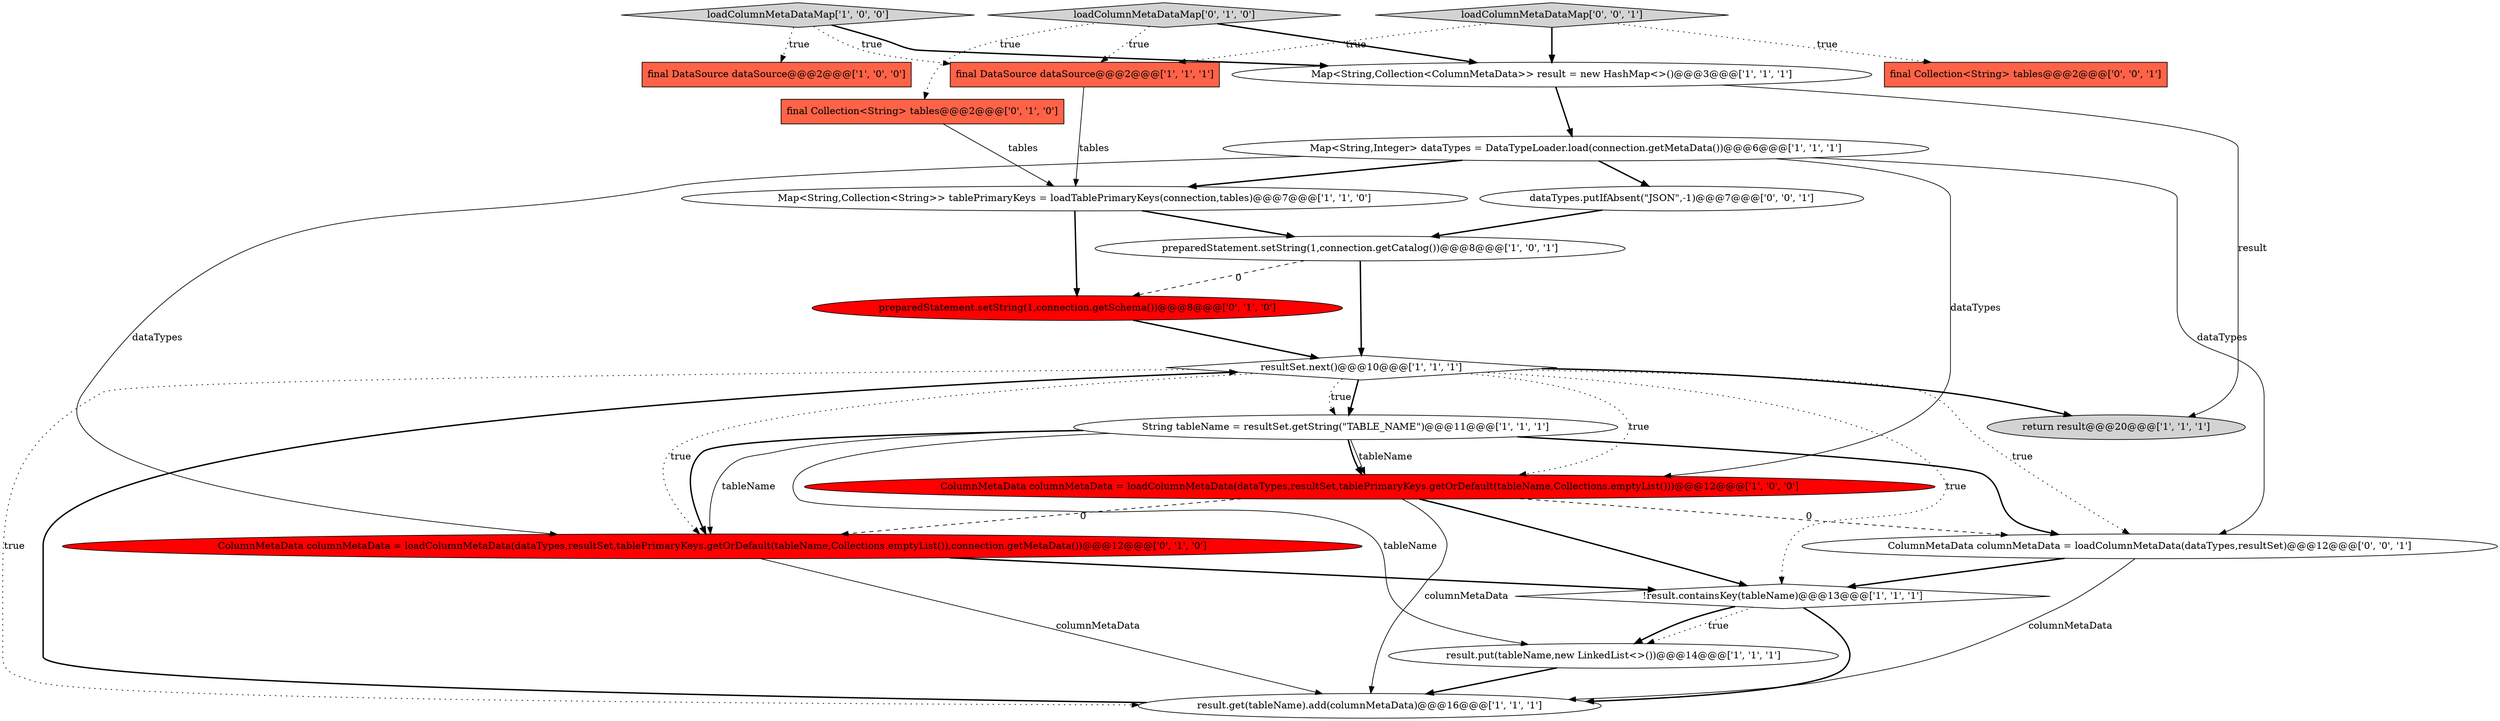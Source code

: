 digraph {
2 [style = filled, label = "loadColumnMetaDataMap['1', '0', '0']", fillcolor = lightgray, shape = diamond image = "AAA0AAABBB1BBB"];
10 [style = filled, label = "final DataSource dataSource@@@2@@@['1', '1', '1']", fillcolor = tomato, shape = box image = "AAA0AAABBB1BBB"];
8 [style = filled, label = "Map<String,Integer> dataTypes = DataTypeLoader.load(connection.getMetaData())@@@6@@@['1', '1', '1']", fillcolor = white, shape = ellipse image = "AAA0AAABBB1BBB"];
4 [style = filled, label = "String tableName = resultSet.getString(\"TABLE_NAME\")@@@11@@@['1', '1', '1']", fillcolor = white, shape = ellipse image = "AAA0AAABBB1BBB"];
18 [style = filled, label = "ColumnMetaData columnMetaData = loadColumnMetaData(dataTypes,resultSet)@@@12@@@['0', '0', '1']", fillcolor = white, shape = ellipse image = "AAA0AAABBB3BBB"];
5 [style = filled, label = "preparedStatement.setString(1,connection.getCatalog())@@@8@@@['1', '0', '1']", fillcolor = white, shape = ellipse image = "AAA0AAABBB1BBB"];
7 [style = filled, label = "Map<String,Collection<ColumnMetaData>> result = new HashMap<>()@@@3@@@['1', '1', '1']", fillcolor = white, shape = ellipse image = "AAA0AAABBB1BBB"];
21 [style = filled, label = "loadColumnMetaDataMap['0', '0', '1']", fillcolor = lightgray, shape = diamond image = "AAA0AAABBB3BBB"];
0 [style = filled, label = "resultSet.next()@@@10@@@['1', '1', '1']", fillcolor = white, shape = diamond image = "AAA0AAABBB1BBB"];
6 [style = filled, label = "Map<String,Collection<String>> tablePrimaryKeys = loadTablePrimaryKeys(connection,tables)@@@7@@@['1', '1', '0']", fillcolor = white, shape = ellipse image = "AAA0AAABBB1BBB"];
12 [style = filled, label = "!result.containsKey(tableName)@@@13@@@['1', '1', '1']", fillcolor = white, shape = diamond image = "AAA0AAABBB1BBB"];
14 [style = filled, label = "loadColumnMetaDataMap['0', '1', '0']", fillcolor = lightgray, shape = diamond image = "AAA0AAABBB2BBB"];
3 [style = filled, label = "final DataSource dataSource@@@2@@@['1', '0', '0']", fillcolor = tomato, shape = box image = "AAA0AAABBB1BBB"];
16 [style = filled, label = "preparedStatement.setString(1,connection.getSchema())@@@8@@@['0', '1', '0']", fillcolor = red, shape = ellipse image = "AAA1AAABBB2BBB"];
19 [style = filled, label = "dataTypes.putIfAbsent(\"JSON\",-1)@@@7@@@['0', '0', '1']", fillcolor = white, shape = ellipse image = "AAA0AAABBB3BBB"];
20 [style = filled, label = "final Collection<String> tables@@@2@@@['0', '0', '1']", fillcolor = tomato, shape = box image = "AAA0AAABBB3BBB"];
15 [style = filled, label = "final Collection<String> tables@@@2@@@['0', '1', '0']", fillcolor = tomato, shape = box image = "AAA0AAABBB2BBB"];
17 [style = filled, label = "ColumnMetaData columnMetaData = loadColumnMetaData(dataTypes,resultSet,tablePrimaryKeys.getOrDefault(tableName,Collections.emptyList()),connection.getMetaData())@@@12@@@['0', '1', '0']", fillcolor = red, shape = ellipse image = "AAA1AAABBB2BBB"];
11 [style = filled, label = "ColumnMetaData columnMetaData = loadColumnMetaData(dataTypes,resultSet,tablePrimaryKeys.getOrDefault(tableName,Collections.emptyList()))@@@12@@@['1', '0', '0']", fillcolor = red, shape = ellipse image = "AAA1AAABBB1BBB"];
9 [style = filled, label = "return result@@@20@@@['1', '1', '1']", fillcolor = lightgray, shape = ellipse image = "AAA0AAABBB1BBB"];
1 [style = filled, label = "result.put(tableName,new LinkedList<>())@@@14@@@['1', '1', '1']", fillcolor = white, shape = ellipse image = "AAA0AAABBB1BBB"];
13 [style = filled, label = "result.get(tableName).add(columnMetaData)@@@16@@@['1', '1', '1']", fillcolor = white, shape = ellipse image = "AAA0AAABBB1BBB"];
2->3 [style = dotted, label="true"];
2->10 [style = dotted, label="true"];
0->12 [style = dotted, label="true"];
0->9 [style = bold, label=""];
16->0 [style = bold, label=""];
21->20 [style = dotted, label="true"];
0->13 [style = dotted, label="true"];
4->17 [style = bold, label=""];
0->18 [style = dotted, label="true"];
8->19 [style = bold, label=""];
0->4 [style = dotted, label="true"];
18->12 [style = bold, label=""];
12->1 [style = dotted, label="true"];
8->6 [style = bold, label=""];
11->12 [style = bold, label=""];
4->18 [style = bold, label=""];
11->17 [style = dashed, label="0"];
21->10 [style = dotted, label="true"];
4->11 [style = solid, label="tableName"];
7->8 [style = bold, label=""];
12->1 [style = bold, label=""];
1->13 [style = bold, label=""];
14->10 [style = dotted, label="true"];
10->6 [style = solid, label="tables"];
18->13 [style = solid, label="columnMetaData"];
14->7 [style = bold, label=""];
8->17 [style = solid, label="dataTypes"];
5->16 [style = dashed, label="0"];
19->5 [style = bold, label=""];
12->13 [style = bold, label=""];
11->13 [style = solid, label="columnMetaData"];
6->5 [style = bold, label=""];
14->15 [style = dotted, label="true"];
17->12 [style = bold, label=""];
4->17 [style = solid, label="tableName"];
8->18 [style = solid, label="dataTypes"];
5->0 [style = bold, label=""];
0->4 [style = bold, label=""];
6->16 [style = bold, label=""];
11->18 [style = dashed, label="0"];
7->9 [style = solid, label="result"];
15->6 [style = solid, label="tables"];
4->1 [style = solid, label="tableName"];
17->13 [style = solid, label="columnMetaData"];
21->7 [style = bold, label=""];
0->17 [style = dotted, label="true"];
2->7 [style = bold, label=""];
4->11 [style = bold, label=""];
0->11 [style = dotted, label="true"];
8->11 [style = solid, label="dataTypes"];
13->0 [style = bold, label=""];
}
